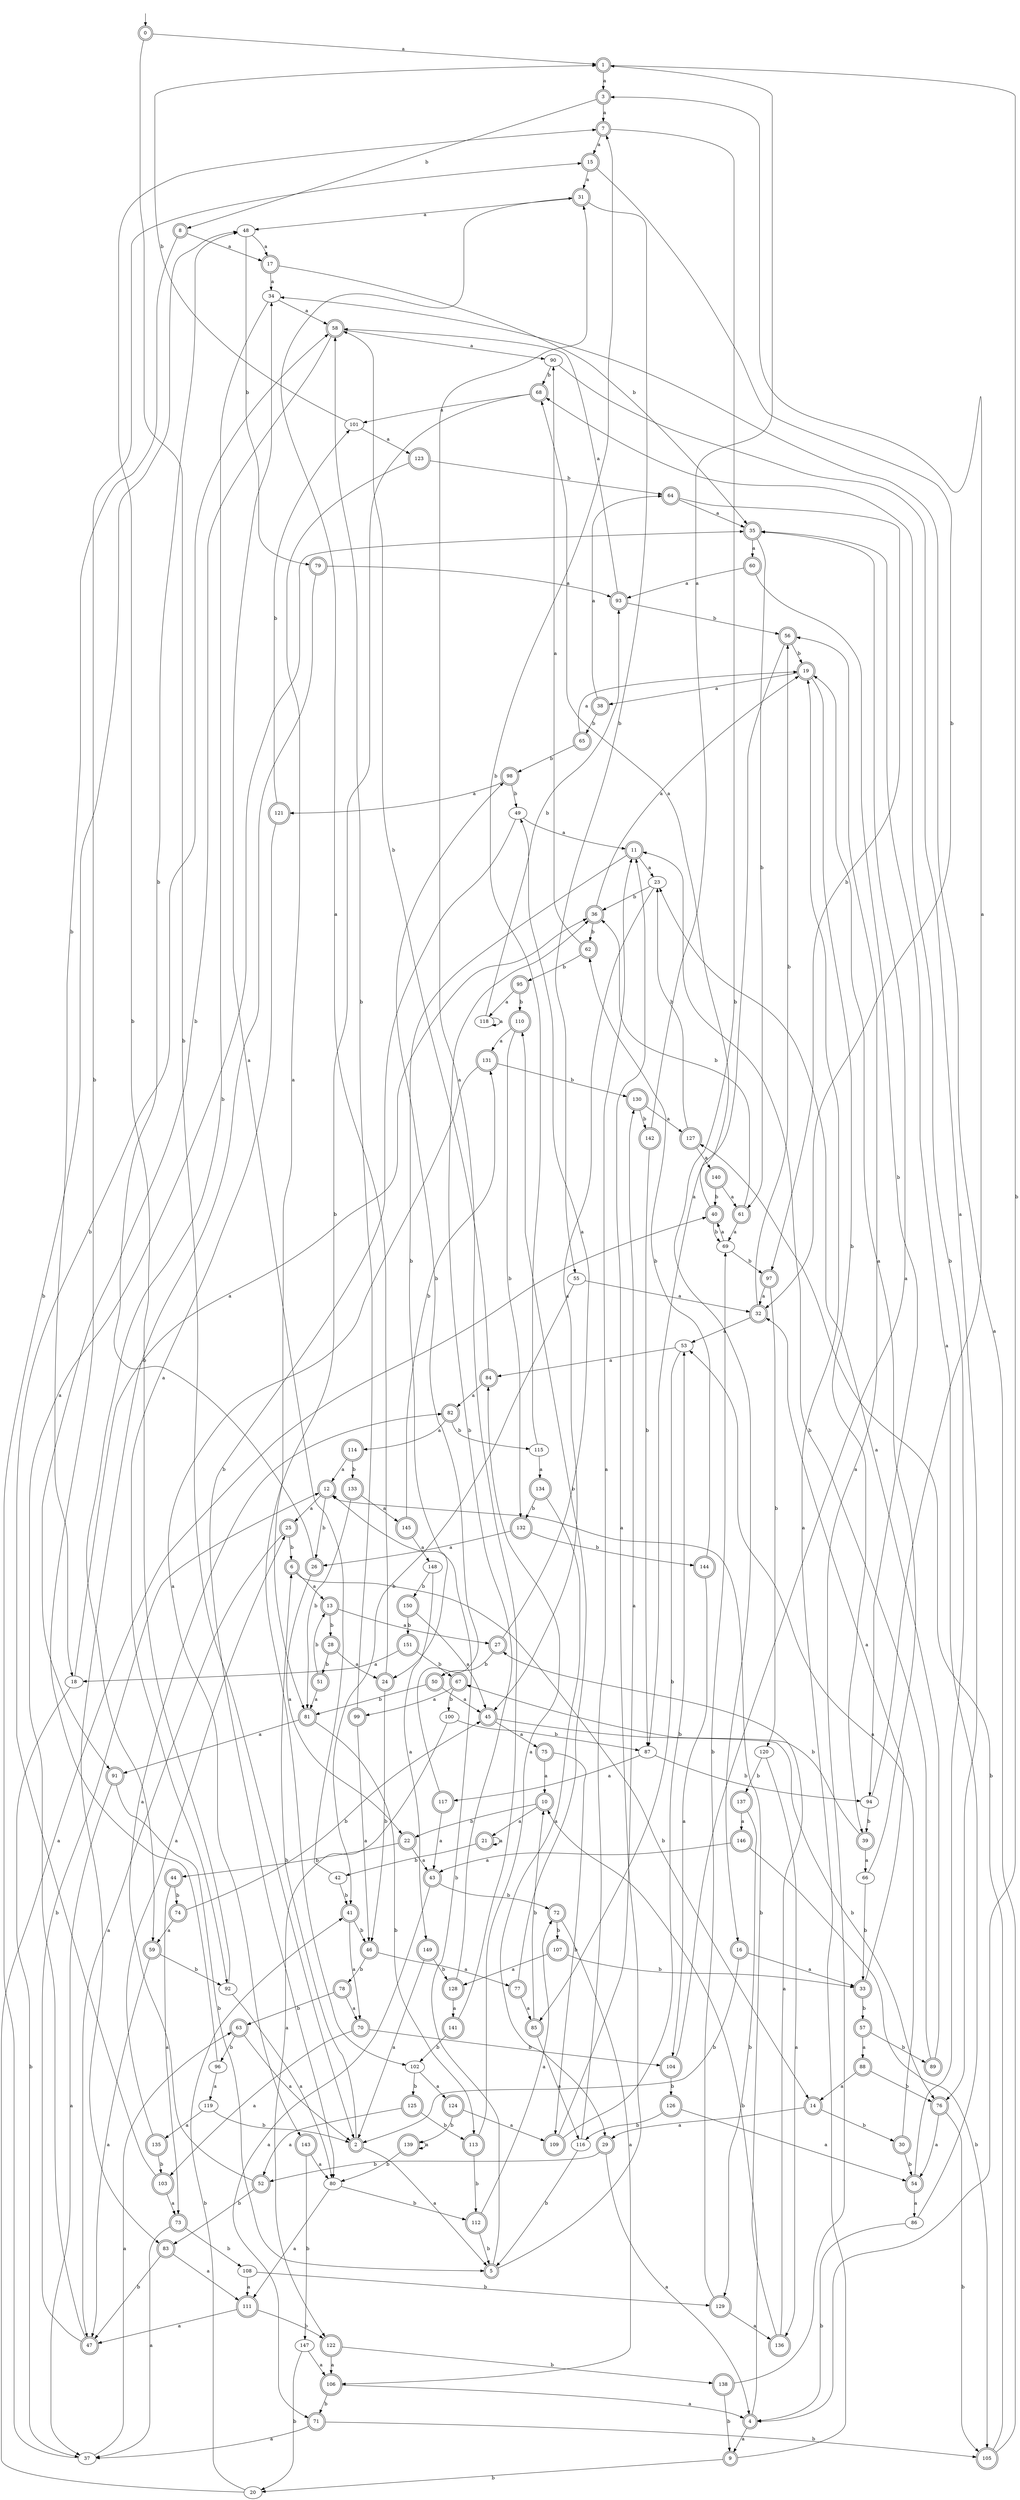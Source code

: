 digraph RandomDFA {
  __start0 [label="", shape=none];
  __start0 -> 0 [label=""];
  0 [shape=circle] [shape=doublecircle]
  0 -> 1 [label="a"]
  0 -> 2 [label="b"]
  1 [shape=doublecircle]
  1 -> 3 [label="a"]
  1 -> 4 [label="b"]
  2 [shape=doublecircle]
  2 -> 5 [label="a"]
  2 -> 6 [label="b"]
  3 [shape=doublecircle]
  3 -> 7 [label="a"]
  3 -> 8 [label="b"]
  4 [shape=doublecircle]
  4 -> 9 [label="a"]
  4 -> 10 [label="b"]
  5 [shape=doublecircle]
  5 -> 11 [label="a"]
  5 -> 12 [label="b"]
  6 [shape=doublecircle]
  6 -> 13 [label="a"]
  6 -> 14 [label="b"]
  7 [shape=doublecircle]
  7 -> 15 [label="a"]
  7 -> 16 [label="b"]
  8 [shape=doublecircle]
  8 -> 17 [label="a"]
  8 -> 18 [label="b"]
  9 [shape=doublecircle]
  9 -> 19 [label="a"]
  9 -> 20 [label="b"]
  10 [shape=doublecircle]
  10 -> 21 [label="a"]
  10 -> 22 [label="b"]
  11 [shape=doublecircle]
  11 -> 23 [label="a"]
  11 -> 24 [label="b"]
  12 [shape=doublecircle]
  12 -> 25 [label="a"]
  12 -> 26 [label="b"]
  13 [shape=doublecircle]
  13 -> 27 [label="a"]
  13 -> 28 [label="b"]
  14 [shape=doublecircle]
  14 -> 29 [label="a"]
  14 -> 30 [label="b"]
  15 [shape=doublecircle]
  15 -> 31 [label="a"]
  15 -> 32 [label="b"]
  16 [shape=doublecircle]
  16 -> 33 [label="a"]
  16 -> 2 [label="b"]
  17 [shape=doublecircle]
  17 -> 34 [label="a"]
  17 -> 35 [label="b"]
  18
  18 -> 36 [label="a"]
  18 -> 37 [label="b"]
  19 [shape=doublecircle]
  19 -> 38 [label="a"]
  19 -> 39 [label="b"]
  20
  20 -> 40 [label="a"]
  20 -> 41 [label="b"]
  21 [shape=doublecircle]
  21 -> 21 [label="a"]
  21 -> 42 [label="b"]
  22 [shape=doublecircle]
  22 -> 43 [label="a"]
  22 -> 44 [label="b"]
  23
  23 -> 45 [label="a"]
  23 -> 36 [label="b"]
  24 [shape=doublecircle]
  24 -> 31 [label="a"]
  24 -> 46 [label="b"]
  25 [shape=doublecircle]
  25 -> 47 [label="a"]
  25 -> 6 [label="b"]
  26 [shape=doublecircle]
  26 -> 22 [label="a"]
  26 -> 48 [label="b"]
  27 [shape=doublecircle]
  27 -> 49 [label="a"]
  27 -> 50 [label="b"]
  28 [shape=doublecircle]
  28 -> 24 [label="a"]
  28 -> 51 [label="b"]
  29 [shape=doublecircle]
  29 -> 4 [label="a"]
  29 -> 52 [label="b"]
  30 [shape=doublecircle]
  30 -> 53 [label="a"]
  30 -> 54 [label="b"]
  31 [shape=doublecircle]
  31 -> 48 [label="a"]
  31 -> 55 [label="b"]
  32 [shape=doublecircle]
  32 -> 53 [label="a"]
  32 -> 56 [label="b"]
  33 [shape=doublecircle]
  33 -> 32 [label="a"]
  33 -> 57 [label="b"]
  34
  34 -> 58 [label="a"]
  34 -> 59 [label="b"]
  35 [shape=doublecircle]
  35 -> 60 [label="a"]
  35 -> 61 [label="b"]
  36 [shape=doublecircle]
  36 -> 19 [label="a"]
  36 -> 62 [label="b"]
  37
  37 -> 63 [label="a"]
  37 -> 48 [label="b"]
  38 [shape=doublecircle]
  38 -> 64 [label="a"]
  38 -> 65 [label="b"]
  39 [shape=doublecircle]
  39 -> 66 [label="a"]
  39 -> 67 [label="b"]
  40 [shape=doublecircle]
  40 -> 68 [label="a"]
  40 -> 69 [label="b"]
  41 [shape=doublecircle]
  41 -> 70 [label="a"]
  41 -> 46 [label="b"]
  42
  42 -> 34 [label="a"]
  42 -> 41 [label="b"]
  43 [shape=doublecircle]
  43 -> 71 [label="a"]
  43 -> 72 [label="b"]
  44 [shape=doublecircle]
  44 -> 73 [label="a"]
  44 -> 74 [label="b"]
  45 [shape=doublecircle]
  45 -> 75 [label="a"]
  45 -> 76 [label="b"]
  46 [shape=doublecircle]
  46 -> 77 [label="a"]
  46 -> 78 [label="b"]
  47 [shape=doublecircle]
  47 -> 35 [label="a"]
  47 -> 12 [label="b"]
  48
  48 -> 17 [label="a"]
  48 -> 79 [label="b"]
  49
  49 -> 11 [label="a"]
  49 -> 80 [label="b"]
  50 [shape=doublecircle]
  50 -> 45 [label="a"]
  50 -> 81 [label="b"]
  51 [shape=doublecircle]
  51 -> 81 [label="a"]
  51 -> 13 [label="b"]
  52 [shape=doublecircle]
  52 -> 82 [label="a"]
  52 -> 83 [label="b"]
  53
  53 -> 84 [label="a"]
  53 -> 85 [label="b"]
  54 [shape=doublecircle]
  54 -> 86 [label="a"]
  54 -> 68 [label="b"]
  55
  55 -> 32 [label="a"]
  55 -> 41 [label="b"]
  56 [shape=doublecircle]
  56 -> 87 [label="a"]
  56 -> 19 [label="b"]
  57 [shape=doublecircle]
  57 -> 88 [label="a"]
  57 -> 89 [label="b"]
  58 [shape=doublecircle]
  58 -> 90 [label="a"]
  58 -> 91 [label="b"]
  59 [shape=doublecircle]
  59 -> 47 [label="a"]
  59 -> 92 [label="b"]
  60 [shape=doublecircle]
  60 -> 93 [label="a"]
  60 -> 94 [label="b"]
  61 [shape=doublecircle]
  61 -> 69 [label="a"]
  61 -> 36 [label="b"]
  62 [shape=doublecircle]
  62 -> 90 [label="a"]
  62 -> 95 [label="b"]
  63 [shape=doublecircle]
  63 -> 2 [label="a"]
  63 -> 96 [label="b"]
  64 [shape=doublecircle]
  64 -> 35 [label="a"]
  64 -> 97 [label="b"]
  65 [shape=doublecircle]
  65 -> 19 [label="a"]
  65 -> 98 [label="b"]
  66
  66 -> 19 [label="a"]
  66 -> 33 [label="b"]
  67 [shape=doublecircle]
  67 -> 99 [label="a"]
  67 -> 100 [label="b"]
  68 [shape=doublecircle]
  68 -> 101 [label="a"]
  68 -> 102 [label="b"]
  69
  69 -> 40 [label="a"]
  69 -> 97 [label="b"]
  70 [shape=doublecircle]
  70 -> 103 [label="a"]
  70 -> 104 [label="b"]
  71 [shape=doublecircle]
  71 -> 37 [label="a"]
  71 -> 105 [label="b"]
  72 [shape=doublecircle]
  72 -> 106 [label="a"]
  72 -> 107 [label="b"]
  73 [shape=doublecircle]
  73 -> 37 [label="a"]
  73 -> 108 [label="b"]
  74 [shape=doublecircle]
  74 -> 59 [label="a"]
  74 -> 45 [label="b"]
  75 [shape=doublecircle]
  75 -> 10 [label="a"]
  75 -> 109 [label="b"]
  76 [shape=doublecircle]
  76 -> 54 [label="a"]
  76 -> 105 [label="b"]
  77 [shape=doublecircle]
  77 -> 85 [label="a"]
  77 -> 110 [label="b"]
  78 [shape=doublecircle]
  78 -> 70 [label="a"]
  78 -> 63 [label="b"]
  79 [shape=doublecircle]
  79 -> 93 [label="a"]
  79 -> 83 [label="b"]
  80
  80 -> 111 [label="a"]
  80 -> 112 [label="b"]
  81 [shape=doublecircle]
  81 -> 91 [label="a"]
  81 -> 113 [label="b"]
  82 [shape=doublecircle]
  82 -> 114 [label="a"]
  82 -> 115 [label="b"]
  83 [shape=doublecircle]
  83 -> 111 [label="a"]
  83 -> 47 [label="b"]
  84 [shape=doublecircle]
  84 -> 82 [label="a"]
  84 -> 58 [label="b"]
  85 [shape=doublecircle]
  85 -> 116 [label="a"]
  85 -> 10 [label="b"]
  86
  86 -> 35 [label="a"]
  86 -> 4 [label="b"]
  87
  87 -> 117 [label="a"]
  87 -> 94 [label="b"]
  88 [shape=doublecircle]
  88 -> 14 [label="a"]
  88 -> 76 [label="b"]
  89 [shape=doublecircle]
  89 -> 23 [label="a"]
  89 -> 11 [label="b"]
  90
  90 -> 76 [label="a"]
  90 -> 68 [label="b"]
  91 [shape=doublecircle]
  91 -> 37 [label="a"]
  91 -> 5 [label="b"]
  92
  92 -> 80 [label="a"]
  92 -> 7 [label="b"]
  93 [shape=doublecircle]
  93 -> 58 [label="a"]
  93 -> 56 [label="b"]
  94
  94 -> 3 [label="a"]
  94 -> 39 [label="b"]
  95 [shape=doublecircle]
  95 -> 118 [label="a"]
  95 -> 110 [label="b"]
  96
  96 -> 119 [label="a"]
  96 -> 15 [label="b"]
  97 [shape=doublecircle]
  97 -> 32 [label="a"]
  97 -> 120 [label="b"]
  98 [shape=doublecircle]
  98 -> 121 [label="a"]
  98 -> 49 [label="b"]
  99 [shape=doublecircle]
  99 -> 46 [label="a"]
  99 -> 58 [label="b"]
  100
  100 -> 122 [label="a"]
  100 -> 87 [label="b"]
  101
  101 -> 123 [label="a"]
  101 -> 1 [label="b"]
  102
  102 -> 124 [label="a"]
  102 -> 125 [label="b"]
  103 [shape=doublecircle]
  103 -> 73 [label="a"]
  103 -> 58 [label="b"]
  104 [shape=doublecircle]
  104 -> 35 [label="a"]
  104 -> 126 [label="b"]
  105 [shape=doublecircle]
  105 -> 34 [label="a"]
  105 -> 127 [label="b"]
  106 [shape=doublecircle]
  106 -> 4 [label="a"]
  106 -> 71 [label="b"]
  107 [shape=doublecircle]
  107 -> 128 [label="a"]
  107 -> 33 [label="b"]
  108
  108 -> 111 [label="a"]
  108 -> 129 [label="b"]
  109 [shape=doublecircle]
  109 -> 130 [label="a"]
  109 -> 53 [label="b"]
  110 [shape=doublecircle]
  110 -> 131 [label="a"]
  110 -> 132 [label="b"]
  111 [shape=doublecircle]
  111 -> 47 [label="a"]
  111 -> 122 [label="b"]
  112 [shape=doublecircle]
  112 -> 72 [label="a"]
  112 -> 5 [label="b"]
  113 [shape=doublecircle]
  113 -> 84 [label="a"]
  113 -> 112 [label="b"]
  114 [shape=doublecircle]
  114 -> 12 [label="a"]
  114 -> 133 [label="b"]
  115
  115 -> 134 [label="a"]
  115 -> 7 [label="b"]
  116
  116 -> 11 [label="a"]
  116 -> 5 [label="b"]
  117 [shape=doublecircle]
  117 -> 43 [label="a"]
  117 -> 98 [label="b"]
  118
  118 -> 118 [label="a"]
  118 -> 93 [label="b"]
  119
  119 -> 135 [label="a"]
  119 -> 2 [label="b"]
  120
  120 -> 136 [label="a"]
  120 -> 137 [label="b"]
  121 [shape=doublecircle]
  121 -> 92 [label="a"]
  121 -> 101 [label="b"]
  122 [shape=doublecircle]
  122 -> 106 [label="a"]
  122 -> 138 [label="b"]
  123 [shape=doublecircle]
  123 -> 81 [label="a"]
  123 -> 64 [label="b"]
  124 [shape=doublecircle]
  124 -> 109 [label="a"]
  124 -> 139 [label="b"]
  125 [shape=doublecircle]
  125 -> 52 [label="a"]
  125 -> 113 [label="b"]
  126 [shape=doublecircle]
  126 -> 54 [label="a"]
  126 -> 116 [label="b"]
  127 [shape=doublecircle]
  127 -> 140 [label="a"]
  127 -> 23 [label="b"]
  128 [shape=doublecircle]
  128 -> 141 [label="a"]
  128 -> 36 [label="b"]
  129 [shape=doublecircle]
  129 -> 136 [label="a"]
  129 -> 69 [label="b"]
  130 [shape=doublecircle]
  130 -> 127 [label="a"]
  130 -> 142 [label="b"]
  131 [shape=doublecircle]
  131 -> 143 [label="a"]
  131 -> 130 [label="b"]
  132 [shape=doublecircle]
  132 -> 26 [label="a"]
  132 -> 144 [label="b"]
  133 [shape=doublecircle]
  133 -> 145 [label="a"]
  133 -> 81 [label="b"]
  134 [shape=doublecircle]
  134 -> 29 [label="a"]
  134 -> 132 [label="b"]
  135 [shape=doublecircle]
  135 -> 25 [label="a"]
  135 -> 103 [label="b"]
  136 [shape=doublecircle]
  136 -> 27 [label="a"]
  136 -> 12 [label="b"]
  137 [shape=doublecircle]
  137 -> 146 [label="a"]
  137 -> 129 [label="b"]
  138 [shape=doublecircle]
  138 -> 56 [label="a"]
  138 -> 9 [label="b"]
  139 [shape=doublecircle]
  139 -> 139 [label="a"]
  139 -> 80 [label="b"]
  140 [shape=doublecircle]
  140 -> 61 [label="a"]
  140 -> 40 [label="b"]
  141 [shape=doublecircle]
  141 -> 31 [label="a"]
  141 -> 102 [label="b"]
  142 [shape=doublecircle]
  142 -> 1 [label="a"]
  142 -> 87 [label="b"]
  143 [shape=doublecircle]
  143 -> 80 [label="a"]
  143 -> 147 [label="b"]
  144 [shape=doublecircle]
  144 -> 104 [label="a"]
  144 -> 62 [label="b"]
  145 [shape=doublecircle]
  145 -> 148 [label="a"]
  145 -> 131 [label="b"]
  146 [shape=doublecircle]
  146 -> 43 [label="a"]
  146 -> 105 [label="b"]
  147
  147 -> 106 [label="a"]
  147 -> 20 [label="b"]
  148
  148 -> 149 [label="a"]
  148 -> 150 [label="b"]
  149 [shape=doublecircle]
  149 -> 2 [label="a"]
  149 -> 128 [label="b"]
  150 [shape=doublecircle]
  150 -> 45 [label="a"]
  150 -> 151 [label="b"]
  151 [shape=doublecircle]
  151 -> 18 [label="a"]
  151 -> 67 [label="b"]
}
